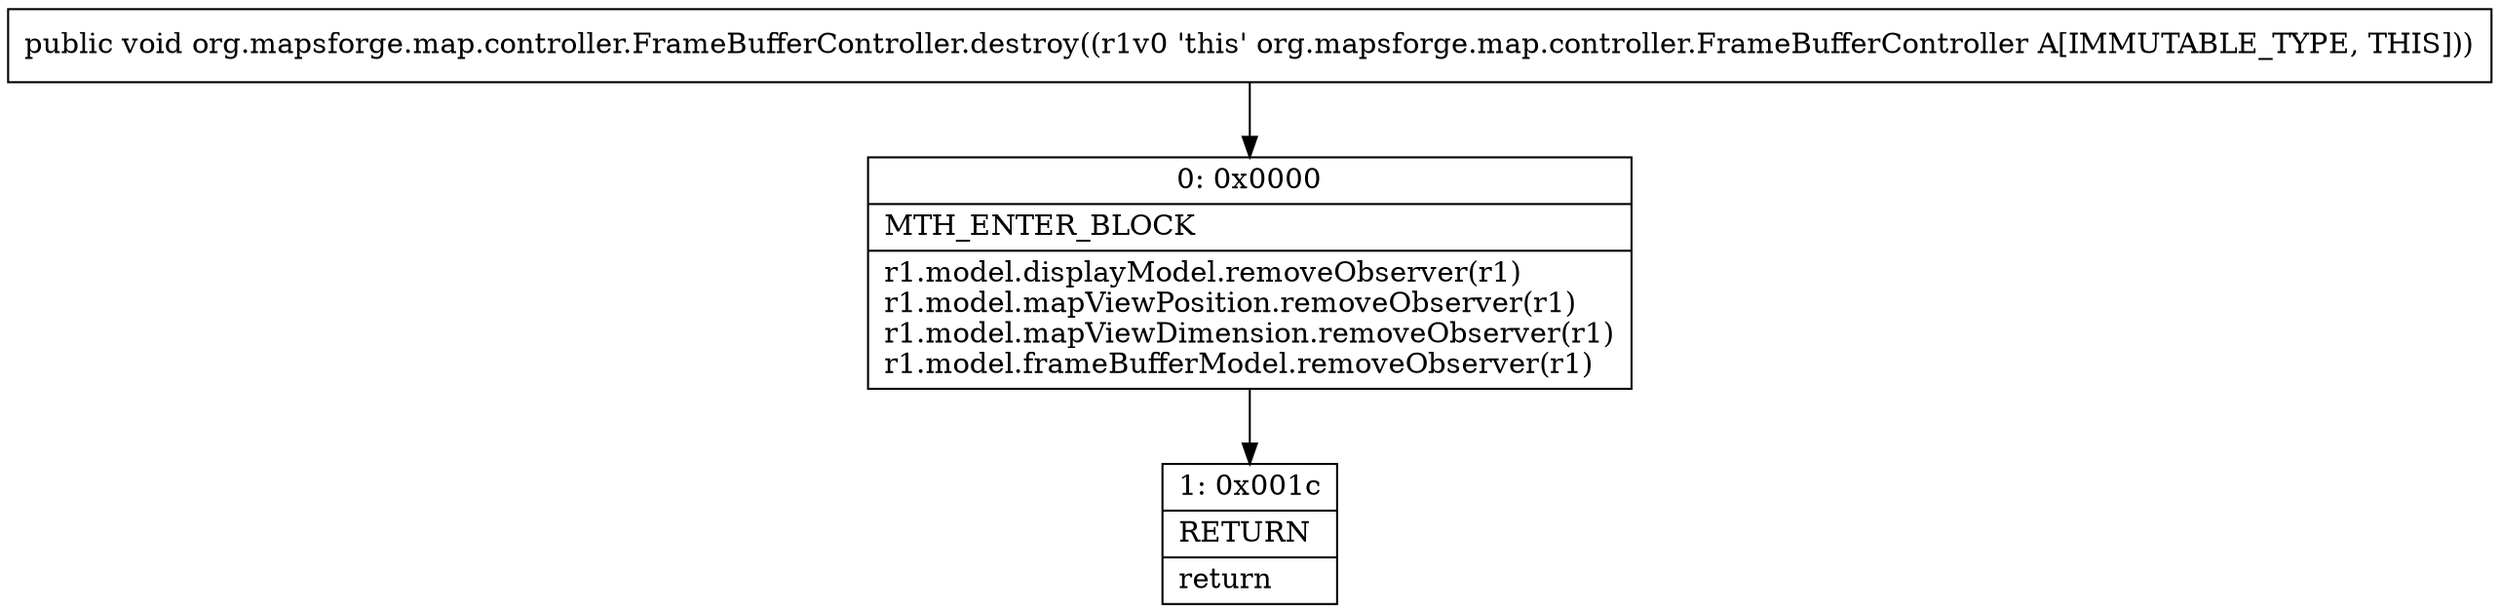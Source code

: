 digraph "CFG fororg.mapsforge.map.controller.FrameBufferController.destroy()V" {
Node_0 [shape=record,label="{0\:\ 0x0000|MTH_ENTER_BLOCK\l|r1.model.displayModel.removeObserver(r1)\lr1.model.mapViewPosition.removeObserver(r1)\lr1.model.mapViewDimension.removeObserver(r1)\lr1.model.frameBufferModel.removeObserver(r1)\l}"];
Node_1 [shape=record,label="{1\:\ 0x001c|RETURN\l|return\l}"];
MethodNode[shape=record,label="{public void org.mapsforge.map.controller.FrameBufferController.destroy((r1v0 'this' org.mapsforge.map.controller.FrameBufferController A[IMMUTABLE_TYPE, THIS])) }"];
MethodNode -> Node_0;
Node_0 -> Node_1;
}

